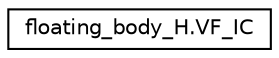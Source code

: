 digraph "Graphical Class Hierarchy"
{
 // LATEX_PDF_SIZE
  edge [fontname="Helvetica",fontsize="10",labelfontname="Helvetica",labelfontsize="10"];
  node [fontname="Helvetica",fontsize="10",shape=record];
  rankdir="LR";
  Node0 [label="floating_body_H.VF_IC",height=0.2,width=0.4,color="black", fillcolor="white", style="filled",URL="$classfloating__body__H_1_1VF__IC.html",tooltip=" "];
}
